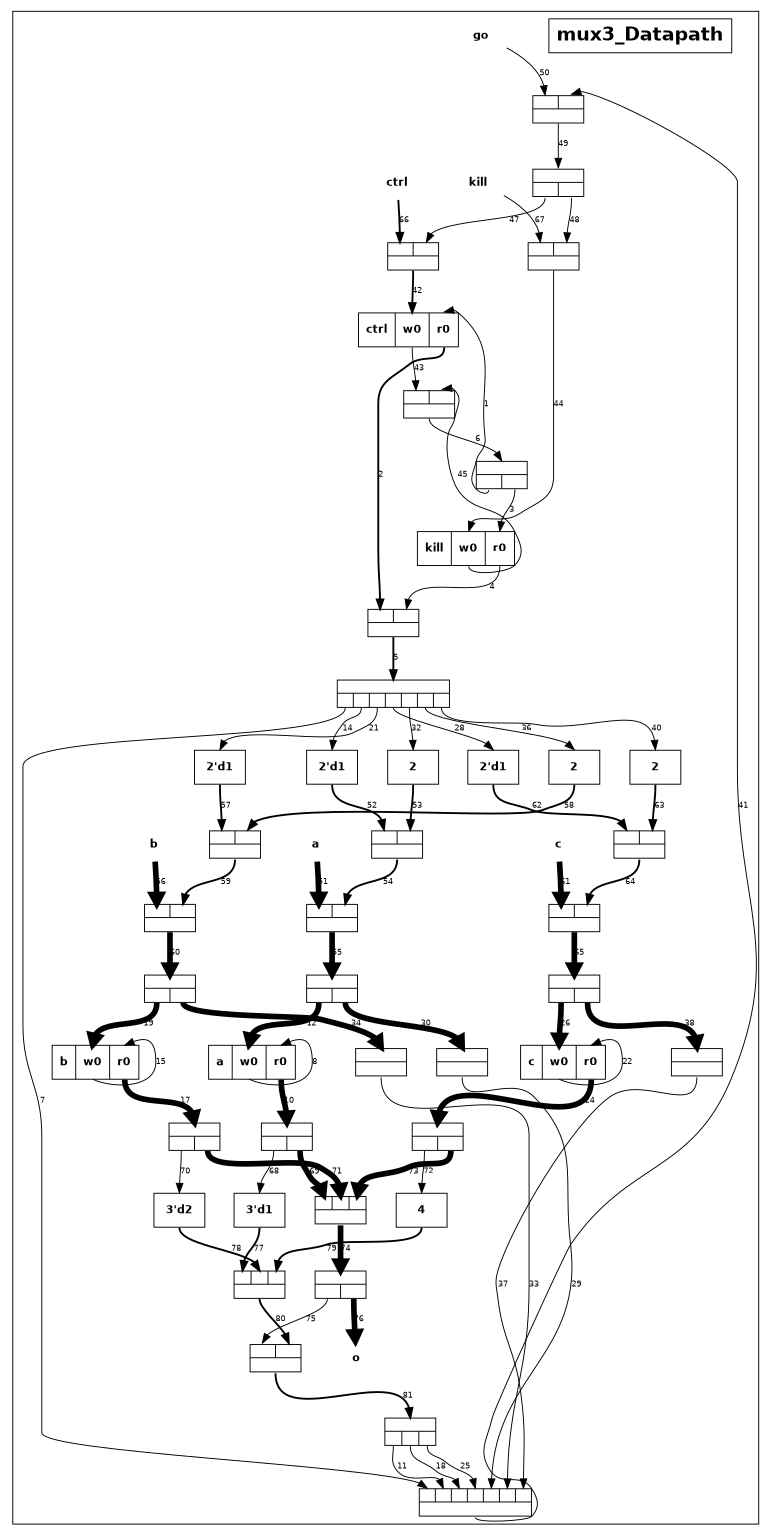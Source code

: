 digraph mux3_Datapath {
  outputorder="edgesfirst";
  size="7.086614173228347,10.236220472440946";
  ratio="2.0"
  subgraph cluster_mux3_Datapath {
    edge [fontsize="8", fontname="Helvetica", labelfontname="Helvetica", labelfontsize="8", arrowhead="normal"];
    node [fontsize="12", fontname="Helvetica-Bold", shape="box"];
    title [label="mux3_Datapath", fontsize="20"];
    port0 [portref="0", label="go", style="bold", shape="none"];
    port1 [portref="1", label="a", style="bold", shape="none"];
    port2 [portref="2", label="b", style="bold", shape="none"];
    port3 [portref="3", label="c", style="bold", shape="none"];
    port4 [portref="4", label="ctrl", style="bold", shape="none"];
    port5 [portref="5", label="kill", style="bold", shape="none"];
    port6 [portref="6", label="o", style="bold", shape="none"];
    comp1 [compref="1", label="{{<i0>|<i1>}|{<o>}}", height="0.4", fontsize="2", nojustify="true", shape="record"];
    comp2 [compref="2", label="{{<i>}|{<o0>|<o1>}}", height="0.4", fontsize="2", nojustify="true", shape="record"];
    comp4 [compref="4", label="a|<w0>w0|<r0>r0", shape="record"];
    comp7 [compref="7", label="b|<w0>w0|<r0>r0", shape="record"];
    comp10 [compref="10", label="c|<w0>w0|<r0>r0", shape="record"];
    comp12 [compref="12", label="{{<i>}|{<o0>}}", height="0.4", fontsize="2", nojustify="true", shape="record"];
    comp14 [compref="14", label="{{<i>}|{<o0>}}", height="0.4", fontsize="2", nojustify="true", shape="record"];
    comp16 [compref="16", label="{{<i>}|{<o0>}}", height="0.4", fontsize="2", nojustify="true", shape="record"];
    comp18 [compref="18", label="{{<i>}|{<o0>|<o1>|<o2>|<o3>|<o4>|<o5>|<o6>}}", height="0.4", fontsize="2", nojustify="true", shape="record"];
    comp19 [compref="19", label="{{<i0>|<i1>|<i2>|<i3>|<i4>|<i5>|<i6>}|{<o>}}", height="0.4", fontsize="2", nojustify="true", shape="record"];
    comp20 [compref="20", label="ctrl|<w0>w0|<r0>r0", shape="record"];
    comp21 [compref="21", label="kill|<w0>w0|<r0>r0", shape="record"];
    comp22 [compref="22", label="{{<i0>|<i1>}|{<o>}}", height="0.4", fontsize="2", nojustify="true", shape="record"];
    comp23 [compref="23", label="{{<i>}|{<o0>|<o1>}}", height="0.4", fontsize="2", nojustify="true", shape="record"];
    comp25 [compref="25", label="{{<i0>|<i1>}|{<o>}}", height="0.4", fontsize="2", nojustify="true", shape="record"];
    comp26 [compref="26", label="2'd1", nojustify="true", shape="record"];
    comp27 [compref="27", label="2", nojustify="true", shape="record"];
    comp28 [compref="28", label="{{<i0>|<i1>}|{<o>}}", height="0.4", fontsize="2", nojustify="true", shape="record"];
    comp29 [compref="29", label="{{<i0>|<i1>}|{<o>}}", height="0.4", fontsize="2", nojustify="true", shape="record"];
    comp30 [compref="30", label="{{<i>}|{<o0>|<o1>}}", height="0.4", fontsize="2", nojustify="true", shape="record"];
    comp31 [compref="31", label="2'd1", nojustify="true", shape="record"];
    comp32 [compref="32", label="2", nojustify="true", shape="record"];
    comp33 [compref="33", label="{{<i0>|<i1>}|{<o>}}", height="0.4", fontsize="2", nojustify="true", shape="record"];
    comp34 [compref="34", label="{{<i0>|<i1>}|{<o>}}", height="0.4", fontsize="2", nojustify="true", shape="record"];
    comp35 [compref="35", label="{{<i>}|{<o0>|<o1>}}", height="0.4", fontsize="2", nojustify="true", shape="record"];
    comp36 [compref="36", label="2'd1", nojustify="true", shape="record"];
    comp37 [compref="37", label="2", nojustify="true", shape="record"];
    comp38 [compref="38", label="{{<i0>|<i1>}|{<o>}}", height="0.4", fontsize="2", nojustify="true", shape="record"];
    comp39 [compref="39", label="{{<i0>|<i1>}|{<o>}}", height="0.4", fontsize="2", nojustify="true", shape="record"];
    comp40 [compref="40", label="{{<i>}|{<o0>|<o1>}}", height="0.4", fontsize="2", nojustify="true", shape="record"];
    comp41 [compref="41", label="{{<i0>|<i1>}|{<o>}}", height="0.4", fontsize="2", nojustify="true", shape="record"];
    comp42 [compref="42", label="{{<i0>|<i1>}|{<o>}}", height="0.4", fontsize="2", nojustify="true", shape="record"];
    comp43 [compref="43", label="{{<i>}|{<o0>|<o1>}}", height="0.4", fontsize="2", nojustify="true", shape="record"];
    comp44 [compref="44", label="{{<i>}|{<o0>|<o1>}}", height="0.4", fontsize="2", nojustify="true", shape="record"];
    comp45 [compref="45", label="{{<i>}|{<o0>|<o1>}}", height="0.4", fontsize="2", nojustify="true", shape="record"];
    comp46 [compref="46", label="{{<i0>|<i1>|<i2>}|{<o>}}", height="0.4", fontsize="2", nojustify="true", shape="record"];
    comp47 [compref="47", label="{{<i>}|{<o0>|<o1>}}", height="0.4", fontsize="2", nojustify="true", shape="record"];
    comp48 [compref="48", label="3'd1", nojustify="true", shape="record"];
    comp49 [compref="49", label="3'd2", nojustify="true", shape="record"];
    comp50 [compref="50", label="4", nojustify="true", shape="record"];
    comp51 [compref="51", label="{{<i0>|<i1>|<i2>}|{<o>}}", height="0.4", fontsize="2", nojustify="true", shape="record"];
    comp52 [compref="52", label="{{<i0>|<i1>}|{<o>}}", height="0.4", fontsize="2", nojustify="true", shape="record"];
    comp53 [compref="53", label="{{<i>}|{<o0>|<o1>|<o2>}}", height="0.4", fontsize="2", nojustify="true", shape="record"]
    comp2:o0:s -> comp20:r0:n [linkref="1", label="1", penwidth="1", weight="1"];
    comp20:r0:s -> comp1:i0:n [linkref="2", label="2", penwidth="2", weight="2"];
    comp2:o1:s -> comp21:r0:n [linkref="3", label="3", penwidth="1", weight="1"];
    comp21:r0:s -> comp1:i1:n [linkref="4", label="4", penwidth="1", weight="1"];
    comp1:o:s -> comp18:i:n [linkref="5", label="5", penwidth="2", weight="2"];
    comp22:o:s -> comp2:i:n [linkref="6", label="6", penwidth="1", weight="1"];
    comp18:o0:s -> comp19:i0:n [linkref="7", label="7", penwidth="1", weight="1"];
    comp4:w0:s -> comp4:r0:n [linkref="8", label="8", penwidth="1", weight="1"];
    comp4:r0:s -> comp43:i:n [linkref="10", label="10", penwidth="6", weight="6"];
    comp53:o0:s -> comp19:i1:n [linkref="11", label="11", penwidth="1", weight="1"];
    comp30:o0:s -> comp4:w0:n [linkref="12", label="12", penwidth="6", weight="6"];
    comp18:o1:s -> comp26:n [linkref="14", label="14", penwidth="1", weight="1"];
    comp7:w0:s -> comp7:r0:n [linkref="15", label="15", penwidth="1", weight="1"];
    comp7:r0:s -> comp44:i:n [linkref="17", label="17", penwidth="6", weight="6"];
    comp53:o1:s -> comp19:i2:n [linkref="18", label="18", penwidth="1", weight="1"];
    comp35:o0:s -> comp7:w0:n [linkref="19", label="19", penwidth="6", weight="6"];
    comp18:o2:s -> comp31:n [linkref="21", label="21", penwidth="1", weight="1"];
    comp10:w0:s -> comp10:r0:n [linkref="22", label="22", penwidth="1", weight="1"];
    comp10:r0:s -> comp45:i:n [linkref="24", label="24", penwidth="6", weight="6"];
    comp53:o2:s -> comp19:i3:n [linkref="25", label="25", penwidth="1", weight="1"];
    comp40:o0:s -> comp10:w0:n [linkref="26", label="26", penwidth="6", weight="6"];
    comp18:o3:s -> comp36:n [linkref="28", label="28", penwidth="1", weight="1"];
    comp12:o0:s -> comp19:i4:n [linkref="29", label="29", penwidth="1", weight="1"];
    comp30:o1:s -> comp12:i:n [linkref="30", label="30", penwidth="6", weight="6"];
    comp18:o4:s -> comp27:n [linkref="32", label="32", penwidth="1", weight="1"];
    comp14:o0:s -> comp19:i5:n [linkref="33", label="33", penwidth="1", weight="1"];
    comp35:o1:s -> comp14:i:n [linkref="34", label="34", penwidth="6", weight="6"];
    comp18:o5:s -> comp32:n [linkref="36", label="36", penwidth="1", weight="1"];
    comp16:o0:s -> comp19:i6:n [linkref="37", label="37", penwidth="1", weight="1"];
    comp40:o1:s -> comp16:i:n [linkref="38", label="38", penwidth="6", weight="6"];
    comp18:o6:s -> comp37:n [linkref="40", label="40", penwidth="1", weight="1"];
    comp19:o:s -> comp25:i1:n [linkref="41", label="41", penwidth="1", weight="1"];
    comp41:o:s -> comp20:w0:n [linkref="42", label="42", penwidth="2", weight="2"];
    comp20:w0:s -> comp22:i0:n [linkref="43", label="43", penwidth="1", weight="1"];
    comp42:o:s -> comp21:w0:n [linkref="44", label="44", penwidth="1", weight="1"];
    comp21:w0:s -> comp22:i1:n [linkref="45", label="45", penwidth="1", weight="1"];
    comp23:o0:s -> comp41:i1:n [linkref="47", label="47", penwidth="1", weight="1"];
    comp23:o1:s -> comp42:i1:n [linkref="48", label="48", penwidth="1", weight="1"];
    comp25:o:s -> comp23:i:n [linkref="49", label="49", penwidth="1", weight="1"];
    port0 -> comp25:i0:n [linkref="50", label="50", penwidth="1", weight="1"];
    port1 -> comp29:i0:n [linkref="51", label="51", penwidth="6", weight="6"];
    comp26:s -> comp28:i0:n [linkref="52", label="52", penwidth="2", weight="2"];
    comp27:s -> comp28:i1:n [linkref="53", label="53", penwidth="2", weight="2"];
    comp28:o:s -> comp29:i1:n [linkref="54", label="54", penwidth="2", weight="2"];
    comp29:o:s -> comp30:i:n [linkref="55", label="55", penwidth="6", weight="6"];
    port2 -> comp34:i0:n [linkref="56", label="56", penwidth="6", weight="6"];
    comp31:s -> comp33:i0:n [linkref="57", label="57", penwidth="2", weight="2"];
    comp32:s -> comp33:i1:n [linkref="58", label="58", penwidth="2", weight="2"];
    comp33:o:s -> comp34:i1:n [linkref="59", label="59", penwidth="2", weight="2"];
    comp34:o:s -> comp35:i:n [linkref="60", label="60", penwidth="6", weight="6"];
    port3 -> comp39:i0:n [linkref="61", label="61", penwidth="6", weight="6"];
    comp36:s -> comp38:i0:n [linkref="62", label="62", penwidth="2", weight="2"];
    comp37:s -> comp38:i1:n [linkref="63", label="63", penwidth="2", weight="2"];
    comp38:o:s -> comp39:i1:n [linkref="64", label="64", penwidth="2", weight="2"];
    comp39:o:s -> comp40:i:n [linkref="65", label="65", penwidth="6", weight="6"];
    port4 -> comp41:i0:n [linkref="66", label="66", penwidth="2", weight="2"];
    port5 -> comp42:i0:n [linkref="67", label="67", penwidth="1", weight="1"];
    comp43:o0:s -> comp48:n [linkref="68", label="68", penwidth="1", weight="1"];
    comp43:o1:s -> comp46:i0:n [linkref="69", label="69", penwidth="6", weight="6"];
    comp44:o0:s -> comp49:n [linkref="70", label="70", penwidth="1", weight="1"];
    comp44:o1:s -> comp46:i1:n [linkref="71", label="71", penwidth="6", weight="6"];
    comp45:o0:s -> comp50:n [linkref="72", label="72", penwidth="1", weight="1"];
    comp45:o1:s -> comp46:i2:n [linkref="73", label="73", penwidth="6", weight="6"];
    comp46:o:s -> comp47:i:n [linkref="74", label="74", penwidth="6", weight="6"];
    comp47:o0:s -> comp52:i0:n [linkref="75", label="75", penwidth="1", weight="1"];
    comp47:o1:s -> port6 [linkref="76", label="76", penwidth="6", weight="6"];
    comp48:s -> comp51:i0:n [linkref="77", label="77", penwidth="2", weight="2"];
    comp49:s -> comp51:i1:n [linkref="78", label="78", penwidth="2", weight="2"];
    comp50:s -> comp51:i2:n [linkref="79", label="79", penwidth="2", weight="2"];
    comp51:o:s -> comp52:i1:n [linkref="80", label="80", penwidth="2", weight="2"];
    comp52:o:s -> comp53:i:n [linkref="81", label="81", penwidth="2", weight="2"]
  }
}
